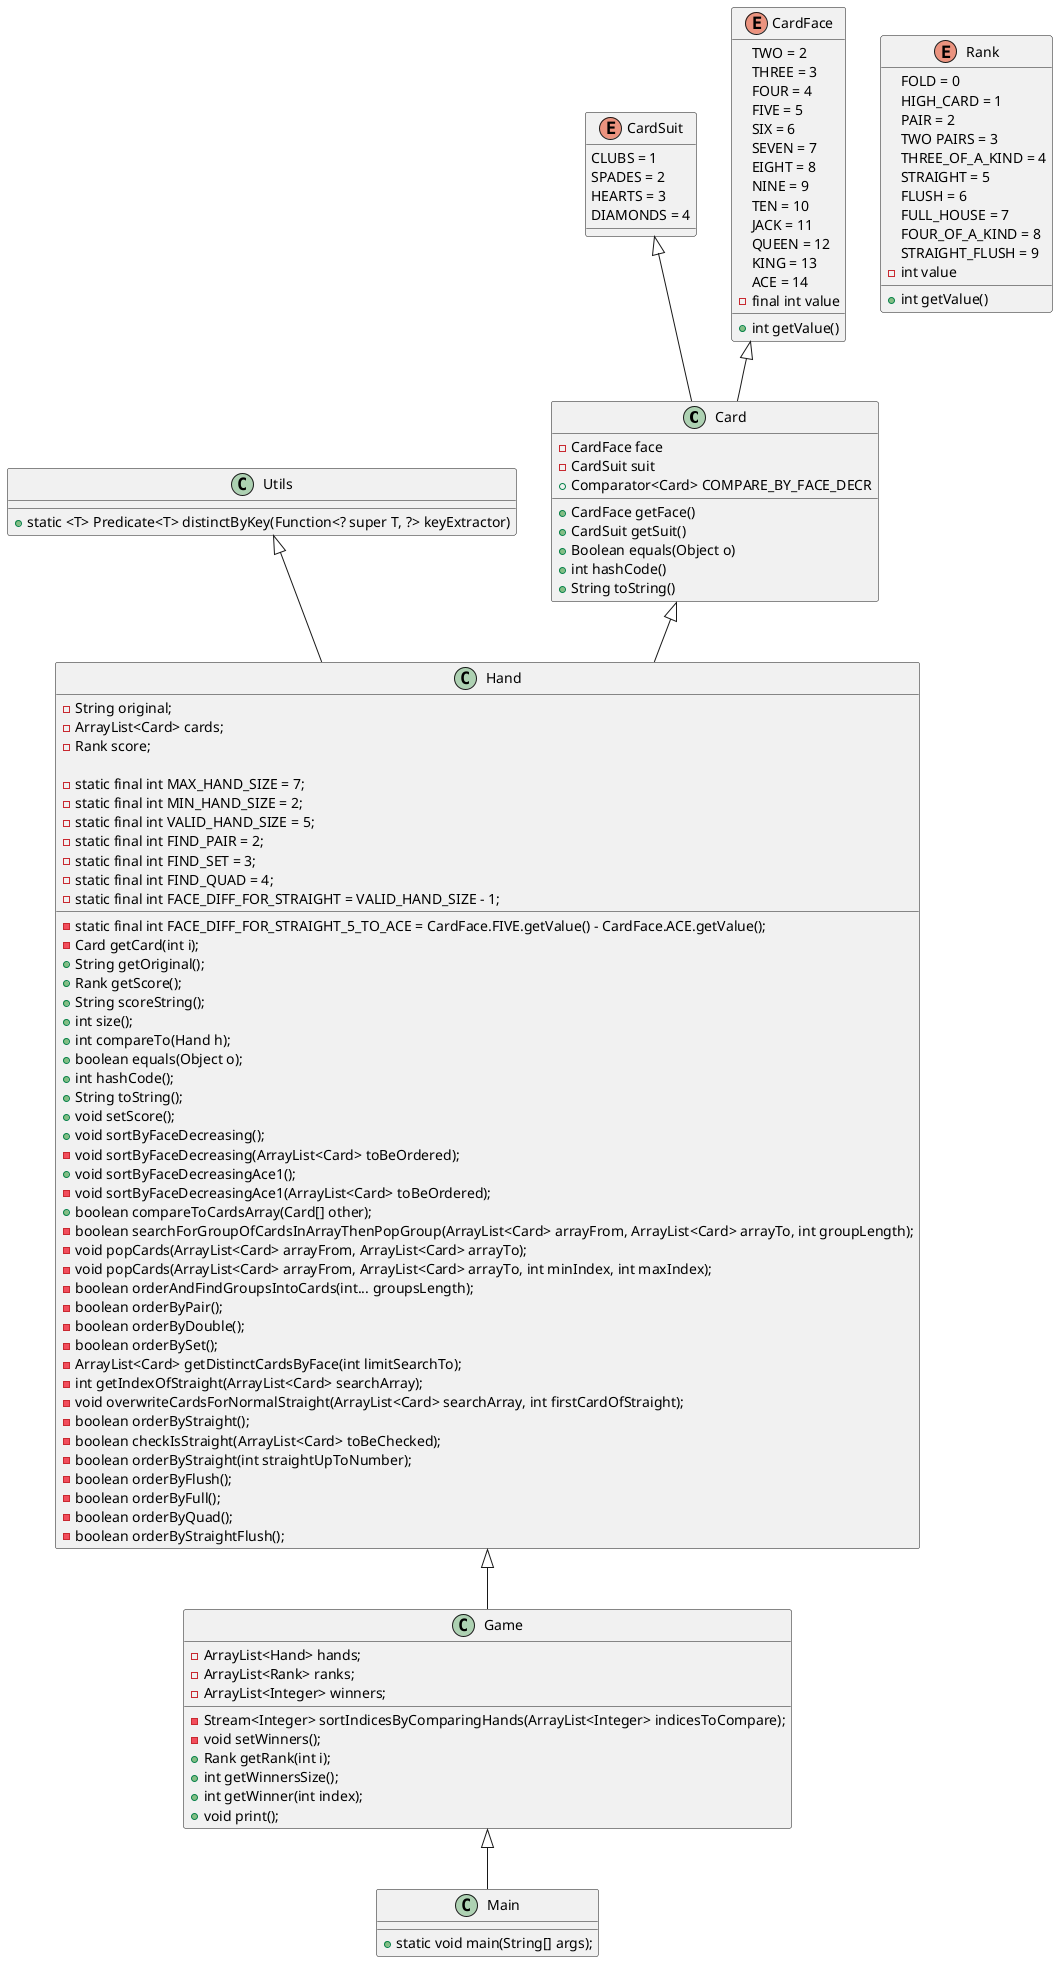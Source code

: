 @startuml

class Card {
- CardFace face
- CardSuit suit
+ CardFace getFace()
+ CardSuit getSuit()
+ Boolean equals(Object o)
+ int hashCode()
+ String toString()
+ Comparator<Card> COMPARE_BY_FACE_DECR
}

class Hand {
- String original;
- ArrayList<Card> cards;
- Rank score;

- static final int MAX_HAND_SIZE = 7;
- static final int MIN_HAND_SIZE = 2;
- static final int VALID_HAND_SIZE = 5;
- static final int FIND_PAIR = 2;
- static final int FIND_SET = 3;
- static final int FIND_QUAD = 4;
- static final int FACE_DIFF_FOR_STRAIGHT_5_TO_ACE = CardFace.FIVE.getValue() - CardFace.ACE.getValue();
- static final int FACE_DIFF_FOR_STRAIGHT = VALID_HAND_SIZE - 1;

- Card getCard(int i);
+ String getOriginal();
+ Rank getScore();
+ String scoreString();
+ int size();
+ int compareTo(Hand h);
+ boolean equals(Object o);
+ int hashCode();
+ String toString();
+ void setScore();
+ void sortByFaceDecreasing();
- void sortByFaceDecreasing(ArrayList<Card> toBeOrdered);
+ void sortByFaceDecreasingAce1();
- void sortByFaceDecreasingAce1(ArrayList<Card> toBeOrdered);
+ boolean compareToCardsArray(Card[] other);
- boolean searchForGroupOfCardsInArrayThenPopGroup(ArrayList<Card> arrayFrom, ArrayList<Card> arrayTo, int groupLength);
- void popCards(ArrayList<Card> arrayFrom, ArrayList<Card> arrayTo);
- void popCards(ArrayList<Card> arrayFrom, ArrayList<Card> arrayTo, int minIndex, int maxIndex);
- boolean orderAndFindGroupsIntoCards(int... groupsLength);
- boolean orderByPair();
- boolean orderByDouble();
- boolean orderBySet();
- ArrayList<Card> getDistinctCardsByFace(int limitSearchTo);
- int getIndexOfStraight(ArrayList<Card> searchArray);
- void overwriteCardsForNormalStraight(ArrayList<Card> searchArray, int firstCardOfStraight);
- boolean orderByStraight();
- boolean checkIsStraight(ArrayList<Card> toBeChecked);
- boolean orderByStraight(int straightUpToNumber);
- boolean orderByFlush();
- boolean orderByFull();
- boolean orderByQuad();
- boolean orderByStraightFlush();

}

class Game {
- ArrayList<Hand> hands;
- ArrayList<Rank> ranks;
- ArrayList<Integer> winners;

- Stream<Integer> sortIndicesByComparingHands(ArrayList<Integer> indicesToCompare);
- void setWinners();
+ Rank getRank(int i);
+ int getWinnersSize();
+ int getWinner(int index);
+ void print();
}

class Main{
+ static void main(String[] args);
}

class Utils{
+ static <T> Predicate<T> distinctByKey(Function<? super T, ?> keyExtractor)
}

CardSuit <|-- Card
CardFace <|-- Card
Card <|-- Hand
Hand <|-- Game
Game <|-- Main
Utils <|-- Hand



enum CardSuit {
CLUBS = 1
SPADES = 2
HEARTS = 3
DIAMONDS = 4
}

enum CardFace {
TWO = 2
THREE = 3
FOUR = 4
FIVE = 5
SIX = 6
SEVEN = 7
EIGHT = 8
NINE = 9
TEN = 10
JACK = 11
QUEEN = 12
KING = 13
ACE = 14
- final int value
+ int getValue()
}

enum Rank {
FOLD = 0
HIGH_CARD = 1
PAIR = 2
TWO PAIRS = 3
THREE_OF_A_KIND = 4
STRAIGHT = 5
FLUSH = 6
FULL_HOUSE = 7
FOUR_OF_A_KIND = 8
STRAIGHT_FLUSH = 9
- int value
+ int getValue()
}

@enduml